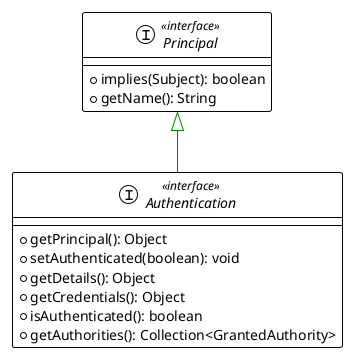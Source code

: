 @startuml

!theme plain
top to bottom direction
skinparam linetype ortho

interface Principal << interface >> {
  + implies(Subject): boolean
  + getName(): String
}

interface Authentication << interface >> {
  + getPrincipal(): Object
  + setAuthenticated(boolean): void
  + getDetails(): Object
  + getCredentials(): Object
  + isAuthenticated(): boolean
  + getAuthorities(): Collection<GrantedAuthority>
}


Authentication  -up[#008200,plain]-^  Principal
@enduml
